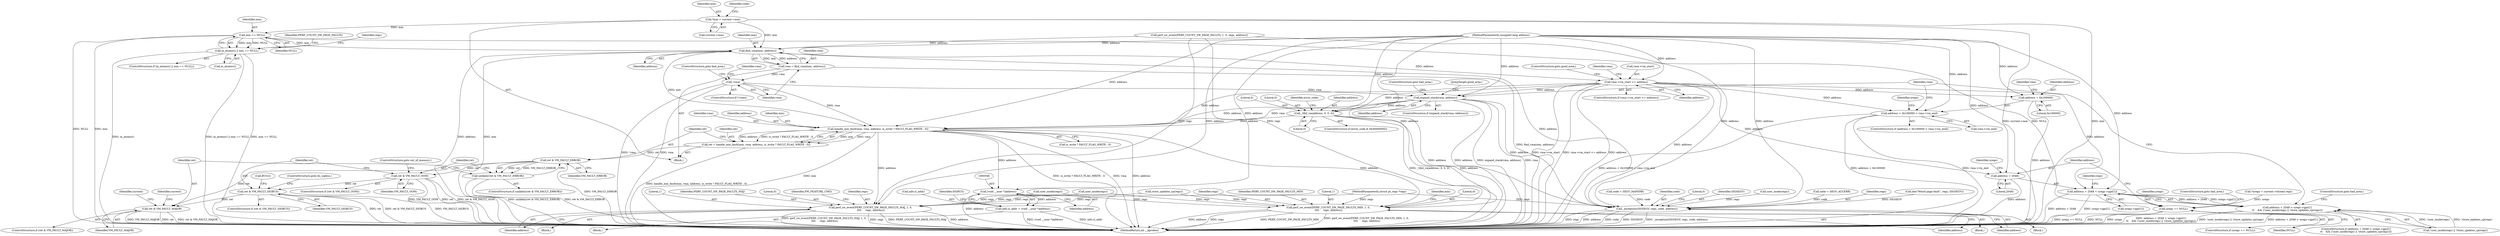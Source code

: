 digraph "0_linux_a8b0ca17b80e92faab46ee7179ba9e99ccb61233_20@pointer" {
"1000128" [label="(Call,*mm = current->mm)"];
"1000202" [label="(Call,mm == NULL)"];
"1000200" [label="(Call,in_atomic() || mm == NULL)"];
"1000248" [label="(Call,find_vma(mm, address))"];
"1000246" [label="(Call,vma = find_vma(mm, address))"];
"1000252" [label="(Call,!vma)"];
"1000312" [label="(Call,expand_stack(vma, address))"];
"1000329" [label="(Call,_tlbil_va(address, 0, 0, 0))"];
"1000400" [label="(Call,handle_mm_fault(mm, vma, address, is_write ? FAULT_FLAG_WRITE : 0))"];
"1000398" [label="(Call,ret = handle_mm_fault(mm, vma, address, is_write ? FAULT_FLAG_WRITE : 0))"];
"1000410" [label="(Call,ret & VM_FAULT_ERROR)"];
"1000409" [label="(Call,unlikely(ret & VM_FAULT_ERROR))"];
"1000415" [label="(Call,ret & VM_FAULT_OOM)"];
"1000421" [label="(Call,ret & VM_FAULT_SIGBUS)"];
"1000427" [label="(Call,ret & VM_FAULT_MAJOR)"];
"1000435" [label="(Call,perf_sw_event(PERF_COUNT_SW_PAGE_FAULTS_MAJ, 1, 0,\n \t\t\t\t     regs, address))"];
"1000460" [label="(Call,perf_sw_event(PERF_COUNT_SW_PAGE_FAULTS_MIN, 1, 0,\n \t\t\t\t     regs, address))"];
"1000545" [label="(Call,(void __user *)address)"];
"1000541" [label="(Call,info.si_addr = (void __user *)address)"];
"1000484" [label="(Call,_exception(SIGSEGV, regs, code, address))"];
"1000256" [label="(Call,vma->vm_start <= address)"];
"1000271" [label="(Call,address + 0x100000 < vma->vm_end)"];
"1000272" [label="(Call,address + 0x100000)"];
"1000294" [label="(Call,address + 2048 < uregs->gpr[1])"];
"1000293" [label="(Call,address + 2048 < uregs->gpr[1]\n\t\t    && (!user_mode(regs) || !store_updates_sp(regs)))"];
"1000295" [label="(Call,address + 2048)"];
"1000288" [label="(Call,uregs == NULL)"];
"1000404" [label="(Call,is_write ? FAULT_FLAG_WRITE : 0)"];
"1000246" [label="(Call,vma = find_vma(mm, address))"];
"1000484" [label="(Call,_exception(SIGSEGV, regs, code, address))"];
"1000465" [label="(Identifier,address)"];
"1000249" [label="(Identifier,mm)"];
"1000281" [label="(Identifier,uregs)"];
"1000296" [label="(Identifier,address)"];
"1000272" [label="(Call,address + 0x100000)"];
"1000409" [label="(Call,unlikely(ret & VM_FAULT_ERROR))"];
"1000314" [label="(Identifier,address)"];
"1000330" [label="(Identifier,address)"];
"1000549" [label="(Identifier,SIGBUS)"];
"1000123" [label="(MethodParameterIn,unsigned long address)"];
"1000462" [label="(Literal,1)"];
"1000251" [label="(ControlStructure,if (!vma))"];
"1000300" [label="(Identifier,uregs)"];
"1000266" [label="(Identifier,vma)"];
"1000258" [label="(Identifier,vma)"];
"1000422" [label="(Identifier,ret)"];
"1000411" [label="(Identifier,ret)"];
"1000317" [label="(Call,code = SEGV_ACCERR)"];
"1000216" [label="(Call,perf_sw_event(PERF_COUNT_SW_PAGE_FAULTS, 1, 0, regs, address))"];
"1000541" [label="(Call,info.si_addr = (void __user *)address)"];
"1000257" [label="(Call,vma->vm_start)"];
"1000331" [label="(Literal,0)"];
"1000439" [label="(Identifier,regs)"];
"1000458" [label="(Identifier,current)"];
"1000280" [label="(Call,*uregs = current->thread.regs)"];
"1000297" [label="(Literal,2048)"];
"1000486" [label="(Identifier,regs)"];
"1000276" [label="(Identifier,vma)"];
"1000427" [label="(Call,ret & VM_FAULT_MAJOR)"];
"1000212" [label="(Call,die(\"Weird page fault\", regs, SIGSEGV))"];
"1000217" [label="(Identifier,PERF_COUNT_SW_PAGE_FAULTS)"];
"1000488" [label="(Identifier,address)"];
"1000455" [label="(Block,)"];
"1000400" [label="(Call,handle_mm_fault(mm, vma, address, is_write ? FAULT_FLAG_WRITE : 0))"];
"1000424" [label="(ControlStructure,goto do_sigbus;)"];
"1000417" [label="(Identifier,VM_FAULT_OOM)"];
"1000408" [label="(ControlStructure,if (unlikely(ret & VM_FAULT_ERROR)))"];
"1000261" [label="(ControlStructure,goto good_area;)"];
"1000203" [label="(Identifier,mm)"];
"1000312" [label="(Call,expand_stack(vma, address))"];
"1000325" [label="(ControlStructure,if (error_code & 0x40000000))"];
"1000129" [label="(Identifier,mm)"];
"1000135" [label="(Call,code = SEGV_MAPERR)"];
"1000233" [label="(Call,user_mode(regs))"];
"1000469" [label="(Identifier,mm)"];
"1000209" [label="(Identifier,regs)"];
"1000275" [label="(Call,vma->vm_end)"];
"1000415" [label="(Call,ret & VM_FAULT_OOM)"];
"1000260" [label="(Identifier,address)"];
"1000252" [label="(Call,!vma)"];
"1000274" [label="(Literal,0x100000)"];
"1000557" [label="(MethodReturn,int __kprobes)"];
"1000298" [label="(Call,uregs->gpr[1])"];
"1000305" [label="(Call,user_mode(regs))"];
"1000128" [label="(Call,*mm = current->mm)"];
"1000542" [label="(Call,info.si_addr)"];
"1000199" [label="(ControlStructure,if (in_atomic() || mm == NULL))"];
"1000303" [label="(Call,!user_mode(regs) || !store_updates_sp(regs))"];
"1000463" [label="(Literal,0)"];
"1000204" [label="(Identifier,NULL)"];
"1000430" [label="(Block,)"];
"1000295" [label="(Call,address + 2048)"];
"1000255" [label="(ControlStructure,if (vma->vm_start <= address))"];
"1000256" [label="(Call,vma->vm_start <= address)"];
"1000460" [label="(Call,perf_sw_event(PERF_COUNT_SW_PAGE_FAULTS_MIN, 1, 0,\n \t\t\t\t     regs, address))"];
"1000250" [label="(Identifier,address)"];
"1000416" [label="(Identifier,ret)"];
"1000426" [label="(ControlStructure,if (ret & VM_FAULT_MAJOR))"];
"1000483" [label="(Block,)"];
"1000336" [label="(Identifier,error_code)"];
"1000438" [label="(Literal,0)"];
"1000315" [label="(ControlStructure,goto bad_area;)"];
"1000443" [label="(Identifier,FW_FEATURE_CMO)"];
"1000412" [label="(Identifier,VM_FAULT_ERROR)"];
"1000545" [label="(Call,(void __user *)address)"];
"1000253" [label="(Identifier,vma)"];
"1000270" [label="(ControlStructure,if (address + 0x100000 < vma->vm_end))"];
"1000308" [label="(Call,store_updates_sp(regs))"];
"1000464" [label="(Identifier,regs)"];
"1000421" [label="(Call,ret & VM_FAULT_SIGBUS)"];
"1000254" [label="(ControlStructure,goto bad_area;)"];
"1000311" [label="(ControlStructure,if (expand_stack(vma, address)))"];
"1000310" [label="(ControlStructure,goto bad_area;)"];
"1000202" [label="(Call,mm == NULL)"];
"1000287" [label="(ControlStructure,if (uregs == NULL))"];
"1000425" [label="(Call,BUG())"];
"1000122" [label="(MethodParameterIn,struct pt_regs *regs)"];
"1000547" [label="(Identifier,address)"];
"1000414" [label="(ControlStructure,if (ret & VM_FAULT_OOM))"];
"1000433" [label="(Identifier,current)"];
"1000333" [label="(Literal,0)"];
"1000329" [label="(Call,_tlbil_va(address, 0, 0, 0))"];
"1000437" [label="(Literal,1)"];
"1000248" [label="(Call,find_vma(mm, address))"];
"1000289" [label="(Identifier,uregs)"];
"1000403" [label="(Identifier,address)"];
"1000487" [label="(Identifier,code)"];
"1000490" [label="(Literal,0)"];
"1000291" [label="(ControlStructure,goto bad_area;)"];
"1000428" [label="(Identifier,ret)"];
"1000399" [label="(Identifier,ret)"];
"1000294" [label="(Call,address + 2048 < uregs->gpr[1])"];
"1000200" [label="(Call,in_atomic() || mm == NULL)"];
"1000316" [label="(JumpTarget,good_area:)"];
"1000273" [label="(Identifier,address)"];
"1000436" [label="(Identifier,PERF_COUNT_SW_PAGE_FAULTS_MAJ)"];
"1000136" [label="(Identifier,code)"];
"1000332" [label="(Literal,0)"];
"1000440" [label="(Identifier,address)"];
"1000525" [label="(Block,)"];
"1000290" [label="(Identifier,NULL)"];
"1000485" [label="(Identifier,SIGSEGV)"];
"1000401" [label="(Identifier,mm)"];
"1000313" [label="(Identifier,vma)"];
"1000429" [label="(Identifier,VM_FAULT_MAJOR)"];
"1000271" [label="(Call,address + 0x100000 < vma->vm_end)"];
"1000423" [label="(Identifier,VM_FAULT_SIGBUS)"];
"1000292" [label="(ControlStructure,if (address + 2048 < uregs->gpr[1]\n\t\t    && (!user_mode(regs) || !store_updates_sp(regs))))"];
"1000398" [label="(Call,ret = handle_mm_fault(mm, vma, address, is_write ? FAULT_FLAG_WRITE : 0))"];
"1000201" [label="(Call,in_atomic())"];
"1000125" [label="(Block,)"];
"1000306" [label="(Identifier,regs)"];
"1000461" [label="(Identifier,PERF_COUNT_SW_PAGE_FAULTS_MIN)"];
"1000420" [label="(ControlStructure,if (ret & VM_FAULT_SIGBUS))"];
"1000247" [label="(Identifier,vma)"];
"1000288" [label="(Call,uregs == NULL)"];
"1000410" [label="(Call,ret & VM_FAULT_ERROR)"];
"1000130" [label="(Call,current->mm)"];
"1000402" [label="(Identifier,vma)"];
"1000435" [label="(Call,perf_sw_event(PERF_COUNT_SW_PAGE_FAULTS_MAJ, 1, 0,\n \t\t\t\t     regs, address))"];
"1000481" [label="(Call,user_mode(regs))"];
"1000418" [label="(ControlStructure,goto out_of_memory;)"];
"1000293" [label="(Call,address + 2048 < uregs->gpr[1]\n\t\t    && (!user_mode(regs) || !store_updates_sp(regs)))"];
"1000128" -> "1000125"  [label="AST: "];
"1000128" -> "1000130"  [label="CFG: "];
"1000129" -> "1000128"  [label="AST: "];
"1000130" -> "1000128"  [label="AST: "];
"1000136" -> "1000128"  [label="CFG: "];
"1000128" -> "1000557"  [label="DDG: current->mm"];
"1000128" -> "1000557"  [label="DDG: mm"];
"1000128" -> "1000202"  [label="DDG: mm"];
"1000128" -> "1000248"  [label="DDG: mm"];
"1000202" -> "1000200"  [label="AST: "];
"1000202" -> "1000204"  [label="CFG: "];
"1000203" -> "1000202"  [label="AST: "];
"1000204" -> "1000202"  [label="AST: "];
"1000200" -> "1000202"  [label="CFG: "];
"1000202" -> "1000557"  [label="DDG: mm"];
"1000202" -> "1000557"  [label="DDG: NULL"];
"1000202" -> "1000200"  [label="DDG: mm"];
"1000202" -> "1000200"  [label="DDG: NULL"];
"1000202" -> "1000248"  [label="DDG: mm"];
"1000202" -> "1000288"  [label="DDG: NULL"];
"1000200" -> "1000199"  [label="AST: "];
"1000200" -> "1000201"  [label="CFG: "];
"1000201" -> "1000200"  [label="AST: "];
"1000209" -> "1000200"  [label="CFG: "];
"1000217" -> "1000200"  [label="CFG: "];
"1000200" -> "1000557"  [label="DDG: in_atomic()"];
"1000200" -> "1000557"  [label="DDG: in_atomic() || mm == NULL"];
"1000200" -> "1000557"  [label="DDG: mm == NULL"];
"1000248" -> "1000246"  [label="AST: "];
"1000248" -> "1000250"  [label="CFG: "];
"1000249" -> "1000248"  [label="AST: "];
"1000250" -> "1000248"  [label="AST: "];
"1000246" -> "1000248"  [label="CFG: "];
"1000248" -> "1000557"  [label="DDG: address"];
"1000248" -> "1000557"  [label="DDG: mm"];
"1000248" -> "1000246"  [label="DDG: mm"];
"1000248" -> "1000246"  [label="DDG: address"];
"1000216" -> "1000248"  [label="DDG: address"];
"1000123" -> "1000248"  [label="DDG: address"];
"1000248" -> "1000256"  [label="DDG: address"];
"1000248" -> "1000400"  [label="DDG: mm"];
"1000248" -> "1000484"  [label="DDG: address"];
"1000246" -> "1000125"  [label="AST: "];
"1000247" -> "1000246"  [label="AST: "];
"1000253" -> "1000246"  [label="CFG: "];
"1000246" -> "1000557"  [label="DDG: find_vma(mm, address)"];
"1000246" -> "1000252"  [label="DDG: vma"];
"1000252" -> "1000251"  [label="AST: "];
"1000252" -> "1000253"  [label="CFG: "];
"1000253" -> "1000252"  [label="AST: "];
"1000254" -> "1000252"  [label="CFG: "];
"1000258" -> "1000252"  [label="CFG: "];
"1000252" -> "1000557"  [label="DDG: vma"];
"1000252" -> "1000557"  [label="DDG: !vma"];
"1000252" -> "1000312"  [label="DDG: vma"];
"1000252" -> "1000400"  [label="DDG: vma"];
"1000312" -> "1000311"  [label="AST: "];
"1000312" -> "1000314"  [label="CFG: "];
"1000313" -> "1000312"  [label="AST: "];
"1000314" -> "1000312"  [label="AST: "];
"1000315" -> "1000312"  [label="CFG: "];
"1000316" -> "1000312"  [label="CFG: "];
"1000312" -> "1000557"  [label="DDG: expand_stack(vma, address)"];
"1000312" -> "1000557"  [label="DDG: vma"];
"1000312" -> "1000557"  [label="DDG: address"];
"1000123" -> "1000312"  [label="DDG: address"];
"1000256" -> "1000312"  [label="DDG: address"];
"1000312" -> "1000329"  [label="DDG: address"];
"1000312" -> "1000400"  [label="DDG: vma"];
"1000312" -> "1000400"  [label="DDG: address"];
"1000312" -> "1000484"  [label="DDG: address"];
"1000329" -> "1000325"  [label="AST: "];
"1000329" -> "1000333"  [label="CFG: "];
"1000330" -> "1000329"  [label="AST: "];
"1000331" -> "1000329"  [label="AST: "];
"1000332" -> "1000329"  [label="AST: "];
"1000333" -> "1000329"  [label="AST: "];
"1000336" -> "1000329"  [label="CFG: "];
"1000329" -> "1000557"  [label="DDG: _tlbil_va(address, 0, 0, 0)"];
"1000329" -> "1000557"  [label="DDG: address"];
"1000256" -> "1000329"  [label="DDG: address"];
"1000123" -> "1000329"  [label="DDG: address"];
"1000329" -> "1000400"  [label="DDG: address"];
"1000329" -> "1000484"  [label="DDG: address"];
"1000400" -> "1000398"  [label="AST: "];
"1000400" -> "1000404"  [label="CFG: "];
"1000401" -> "1000400"  [label="AST: "];
"1000402" -> "1000400"  [label="AST: "];
"1000403" -> "1000400"  [label="AST: "];
"1000404" -> "1000400"  [label="AST: "];
"1000398" -> "1000400"  [label="CFG: "];
"1000400" -> "1000557"  [label="DDG: mm"];
"1000400" -> "1000557"  [label="DDG: is_write ? FAULT_FLAG_WRITE : 0"];
"1000400" -> "1000557"  [label="DDG: vma"];
"1000400" -> "1000557"  [label="DDG: address"];
"1000400" -> "1000398"  [label="DDG: mm"];
"1000400" -> "1000398"  [label="DDG: vma"];
"1000400" -> "1000398"  [label="DDG: address"];
"1000400" -> "1000398"  [label="DDG: is_write ? FAULT_FLAG_WRITE : 0"];
"1000256" -> "1000400"  [label="DDG: address"];
"1000123" -> "1000400"  [label="DDG: address"];
"1000400" -> "1000435"  [label="DDG: address"];
"1000400" -> "1000460"  [label="DDG: address"];
"1000400" -> "1000545"  [label="DDG: address"];
"1000398" -> "1000125"  [label="AST: "];
"1000399" -> "1000398"  [label="AST: "];
"1000411" -> "1000398"  [label="CFG: "];
"1000398" -> "1000557"  [label="DDG: handle_mm_fault(mm, vma, address, is_write ? FAULT_FLAG_WRITE : 0)"];
"1000398" -> "1000410"  [label="DDG: ret"];
"1000410" -> "1000409"  [label="AST: "];
"1000410" -> "1000412"  [label="CFG: "];
"1000411" -> "1000410"  [label="AST: "];
"1000412" -> "1000410"  [label="AST: "];
"1000409" -> "1000410"  [label="CFG: "];
"1000410" -> "1000557"  [label="DDG: VM_FAULT_ERROR"];
"1000410" -> "1000409"  [label="DDG: ret"];
"1000410" -> "1000409"  [label="DDG: VM_FAULT_ERROR"];
"1000410" -> "1000415"  [label="DDG: ret"];
"1000410" -> "1000427"  [label="DDG: ret"];
"1000409" -> "1000408"  [label="AST: "];
"1000416" -> "1000409"  [label="CFG: "];
"1000428" -> "1000409"  [label="CFG: "];
"1000409" -> "1000557"  [label="DDG: unlikely(ret & VM_FAULT_ERROR)"];
"1000409" -> "1000557"  [label="DDG: ret & VM_FAULT_ERROR"];
"1000415" -> "1000414"  [label="AST: "];
"1000415" -> "1000417"  [label="CFG: "];
"1000416" -> "1000415"  [label="AST: "];
"1000417" -> "1000415"  [label="AST: "];
"1000418" -> "1000415"  [label="CFG: "];
"1000422" -> "1000415"  [label="CFG: "];
"1000415" -> "1000557"  [label="DDG: ret"];
"1000415" -> "1000557"  [label="DDG: ret & VM_FAULT_OOM"];
"1000415" -> "1000557"  [label="DDG: VM_FAULT_OOM"];
"1000415" -> "1000421"  [label="DDG: ret"];
"1000421" -> "1000420"  [label="AST: "];
"1000421" -> "1000423"  [label="CFG: "];
"1000422" -> "1000421"  [label="AST: "];
"1000423" -> "1000421"  [label="AST: "];
"1000424" -> "1000421"  [label="CFG: "];
"1000425" -> "1000421"  [label="CFG: "];
"1000421" -> "1000557"  [label="DDG: VM_FAULT_SIGBUS"];
"1000421" -> "1000557"  [label="DDG: ret"];
"1000421" -> "1000557"  [label="DDG: ret & VM_FAULT_SIGBUS"];
"1000421" -> "1000427"  [label="DDG: ret"];
"1000427" -> "1000426"  [label="AST: "];
"1000427" -> "1000429"  [label="CFG: "];
"1000428" -> "1000427"  [label="AST: "];
"1000429" -> "1000427"  [label="AST: "];
"1000433" -> "1000427"  [label="CFG: "];
"1000458" -> "1000427"  [label="CFG: "];
"1000427" -> "1000557"  [label="DDG: ret"];
"1000427" -> "1000557"  [label="DDG: ret & VM_FAULT_MAJOR"];
"1000427" -> "1000557"  [label="DDG: VM_FAULT_MAJOR"];
"1000435" -> "1000430"  [label="AST: "];
"1000435" -> "1000440"  [label="CFG: "];
"1000436" -> "1000435"  [label="AST: "];
"1000437" -> "1000435"  [label="AST: "];
"1000438" -> "1000435"  [label="AST: "];
"1000439" -> "1000435"  [label="AST: "];
"1000440" -> "1000435"  [label="AST: "];
"1000443" -> "1000435"  [label="CFG: "];
"1000435" -> "1000557"  [label="DDG: PERF_COUNT_SW_PAGE_FAULTS_MAJ"];
"1000435" -> "1000557"  [label="DDG: address"];
"1000435" -> "1000557"  [label="DDG: perf_sw_event(PERF_COUNT_SW_PAGE_FAULTS_MAJ, 1, 0,\n \t\t\t\t     regs, address)"];
"1000435" -> "1000557"  [label="DDG: regs"];
"1000308" -> "1000435"  [label="DDG: regs"];
"1000305" -> "1000435"  [label="DDG: regs"];
"1000233" -> "1000435"  [label="DDG: regs"];
"1000216" -> "1000435"  [label="DDG: regs"];
"1000122" -> "1000435"  [label="DDG: regs"];
"1000123" -> "1000435"  [label="DDG: address"];
"1000460" -> "1000455"  [label="AST: "];
"1000460" -> "1000465"  [label="CFG: "];
"1000461" -> "1000460"  [label="AST: "];
"1000462" -> "1000460"  [label="AST: "];
"1000463" -> "1000460"  [label="AST: "];
"1000464" -> "1000460"  [label="AST: "];
"1000465" -> "1000460"  [label="AST: "];
"1000469" -> "1000460"  [label="CFG: "];
"1000460" -> "1000557"  [label="DDG: PERF_COUNT_SW_PAGE_FAULTS_MIN"];
"1000460" -> "1000557"  [label="DDG: perf_sw_event(PERF_COUNT_SW_PAGE_FAULTS_MIN, 1, 0,\n \t\t\t\t     regs, address)"];
"1000460" -> "1000557"  [label="DDG: address"];
"1000460" -> "1000557"  [label="DDG: regs"];
"1000308" -> "1000460"  [label="DDG: regs"];
"1000305" -> "1000460"  [label="DDG: regs"];
"1000233" -> "1000460"  [label="DDG: regs"];
"1000216" -> "1000460"  [label="DDG: regs"];
"1000122" -> "1000460"  [label="DDG: regs"];
"1000123" -> "1000460"  [label="DDG: address"];
"1000545" -> "1000541"  [label="AST: "];
"1000545" -> "1000547"  [label="CFG: "];
"1000546" -> "1000545"  [label="AST: "];
"1000547" -> "1000545"  [label="AST: "];
"1000541" -> "1000545"  [label="CFG: "];
"1000545" -> "1000557"  [label="DDG: address"];
"1000545" -> "1000541"  [label="DDG: address"];
"1000123" -> "1000545"  [label="DDG: address"];
"1000541" -> "1000525"  [label="AST: "];
"1000542" -> "1000541"  [label="AST: "];
"1000549" -> "1000541"  [label="CFG: "];
"1000541" -> "1000557"  [label="DDG: info.si_addr"];
"1000541" -> "1000557"  [label="DDG: (void __user *)address"];
"1000484" -> "1000483"  [label="AST: "];
"1000484" -> "1000488"  [label="CFG: "];
"1000485" -> "1000484"  [label="AST: "];
"1000486" -> "1000484"  [label="AST: "];
"1000487" -> "1000484"  [label="AST: "];
"1000488" -> "1000484"  [label="AST: "];
"1000490" -> "1000484"  [label="CFG: "];
"1000484" -> "1000557"  [label="DDG: regs"];
"1000484" -> "1000557"  [label="DDG: address"];
"1000484" -> "1000557"  [label="DDG: code"];
"1000484" -> "1000557"  [label="DDG: SIGSEGV"];
"1000484" -> "1000557"  [label="DDG: _exception(SIGSEGV, regs, code, address)"];
"1000212" -> "1000484"  [label="DDG: SIGSEGV"];
"1000481" -> "1000484"  [label="DDG: regs"];
"1000122" -> "1000484"  [label="DDG: regs"];
"1000317" -> "1000484"  [label="DDG: code"];
"1000135" -> "1000484"  [label="DDG: code"];
"1000256" -> "1000484"  [label="DDG: address"];
"1000216" -> "1000484"  [label="DDG: address"];
"1000123" -> "1000484"  [label="DDG: address"];
"1000256" -> "1000255"  [label="AST: "];
"1000256" -> "1000260"  [label="CFG: "];
"1000257" -> "1000256"  [label="AST: "];
"1000260" -> "1000256"  [label="AST: "];
"1000261" -> "1000256"  [label="CFG: "];
"1000266" -> "1000256"  [label="CFG: "];
"1000256" -> "1000557"  [label="DDG: address"];
"1000256" -> "1000557"  [label="DDG: vma->vm_start"];
"1000256" -> "1000557"  [label="DDG: vma->vm_start <= address"];
"1000123" -> "1000256"  [label="DDG: address"];
"1000256" -> "1000271"  [label="DDG: address"];
"1000256" -> "1000272"  [label="DDG: address"];
"1000256" -> "1000294"  [label="DDG: address"];
"1000256" -> "1000295"  [label="DDG: address"];
"1000271" -> "1000270"  [label="AST: "];
"1000271" -> "1000275"  [label="CFG: "];
"1000272" -> "1000271"  [label="AST: "];
"1000275" -> "1000271"  [label="AST: "];
"1000281" -> "1000271"  [label="CFG: "];
"1000313" -> "1000271"  [label="CFG: "];
"1000271" -> "1000557"  [label="DDG: vma->vm_end"];
"1000271" -> "1000557"  [label="DDG: address + 0x100000"];
"1000271" -> "1000557"  [label="DDG: address + 0x100000 < vma->vm_end"];
"1000123" -> "1000271"  [label="DDG: address"];
"1000272" -> "1000274"  [label="CFG: "];
"1000273" -> "1000272"  [label="AST: "];
"1000274" -> "1000272"  [label="AST: "];
"1000276" -> "1000272"  [label="CFG: "];
"1000272" -> "1000557"  [label="DDG: address"];
"1000123" -> "1000272"  [label="DDG: address"];
"1000294" -> "1000293"  [label="AST: "];
"1000294" -> "1000298"  [label="CFG: "];
"1000295" -> "1000294"  [label="AST: "];
"1000298" -> "1000294"  [label="AST: "];
"1000306" -> "1000294"  [label="CFG: "];
"1000293" -> "1000294"  [label="CFG: "];
"1000294" -> "1000557"  [label="DDG: uregs->gpr[1]"];
"1000294" -> "1000557"  [label="DDG: address + 2048"];
"1000294" -> "1000293"  [label="DDG: address + 2048"];
"1000294" -> "1000293"  [label="DDG: uregs->gpr[1]"];
"1000123" -> "1000294"  [label="DDG: address"];
"1000293" -> "1000292"  [label="AST: "];
"1000293" -> "1000303"  [label="CFG: "];
"1000303" -> "1000293"  [label="AST: "];
"1000310" -> "1000293"  [label="CFG: "];
"1000313" -> "1000293"  [label="CFG: "];
"1000293" -> "1000557"  [label="DDG: address + 2048 < uregs->gpr[1]"];
"1000293" -> "1000557"  [label="DDG: address + 2048 < uregs->gpr[1]\n\t\t    && (!user_mode(regs) || !store_updates_sp(regs))"];
"1000293" -> "1000557"  [label="DDG: !user_mode(regs) || !store_updates_sp(regs)"];
"1000303" -> "1000293"  [label="DDG: !user_mode(regs)"];
"1000303" -> "1000293"  [label="DDG: !store_updates_sp(regs)"];
"1000295" -> "1000297"  [label="CFG: "];
"1000296" -> "1000295"  [label="AST: "];
"1000297" -> "1000295"  [label="AST: "];
"1000300" -> "1000295"  [label="CFG: "];
"1000295" -> "1000557"  [label="DDG: address"];
"1000123" -> "1000295"  [label="DDG: address"];
"1000288" -> "1000287"  [label="AST: "];
"1000288" -> "1000290"  [label="CFG: "];
"1000289" -> "1000288"  [label="AST: "];
"1000290" -> "1000288"  [label="AST: "];
"1000291" -> "1000288"  [label="CFG: "];
"1000296" -> "1000288"  [label="CFG: "];
"1000288" -> "1000557"  [label="DDG: NULL"];
"1000288" -> "1000557"  [label="DDG: uregs"];
"1000288" -> "1000557"  [label="DDG: uregs == NULL"];
"1000280" -> "1000288"  [label="DDG: uregs"];
}
